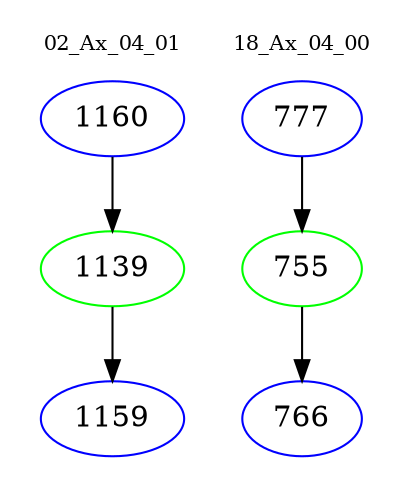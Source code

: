 digraph{
subgraph cluster_0 {
color = white
label = "02_Ax_04_01";
fontsize=10;
T0_1160 [label="1160", color="blue"]
T0_1160 -> T0_1139 [color="black"]
T0_1139 [label="1139", color="green"]
T0_1139 -> T0_1159 [color="black"]
T0_1159 [label="1159", color="blue"]
}
subgraph cluster_1 {
color = white
label = "18_Ax_04_00";
fontsize=10;
T1_777 [label="777", color="blue"]
T1_777 -> T1_755 [color="black"]
T1_755 [label="755", color="green"]
T1_755 -> T1_766 [color="black"]
T1_766 [label="766", color="blue"]
}
}
